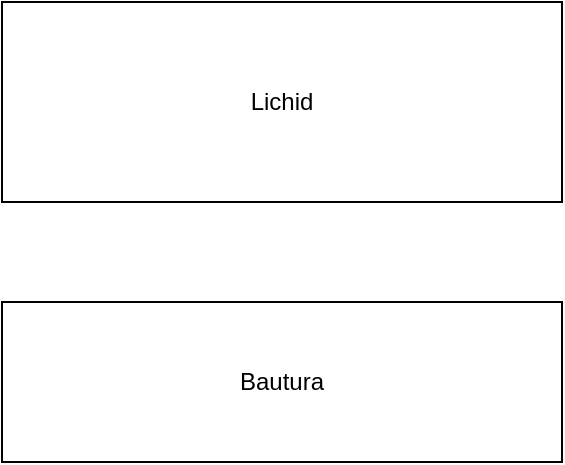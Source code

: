 <mxfile version="22.1.5" type="device">
  <diagram name="Pagina-1" id="W_flvhi_6GqyKxDp2aMX">
    <mxGraphModel dx="1434" dy="782" grid="1" gridSize="10" guides="1" tooltips="1" connect="1" arrows="1" fold="1" page="1" pageScale="1" pageWidth="827" pageHeight="1169" math="0" shadow="0">
      <root>
        <mxCell id="0" />
        <mxCell id="1" parent="0" />
        <mxCell id="480iWrOcqj7Nm8mn7Ess-1" value="Lichid" style="rounded=0;whiteSpace=wrap;html=1;" vertex="1" parent="1">
          <mxGeometry x="350" y="370" width="280" height="100" as="geometry" />
        </mxCell>
        <mxCell id="480iWrOcqj7Nm8mn7Ess-2" value="Bautura" style="rounded=0;whiteSpace=wrap;html=1;" vertex="1" parent="1">
          <mxGeometry x="350" y="520" width="280" height="80" as="geometry" />
        </mxCell>
      </root>
    </mxGraphModel>
  </diagram>
</mxfile>

